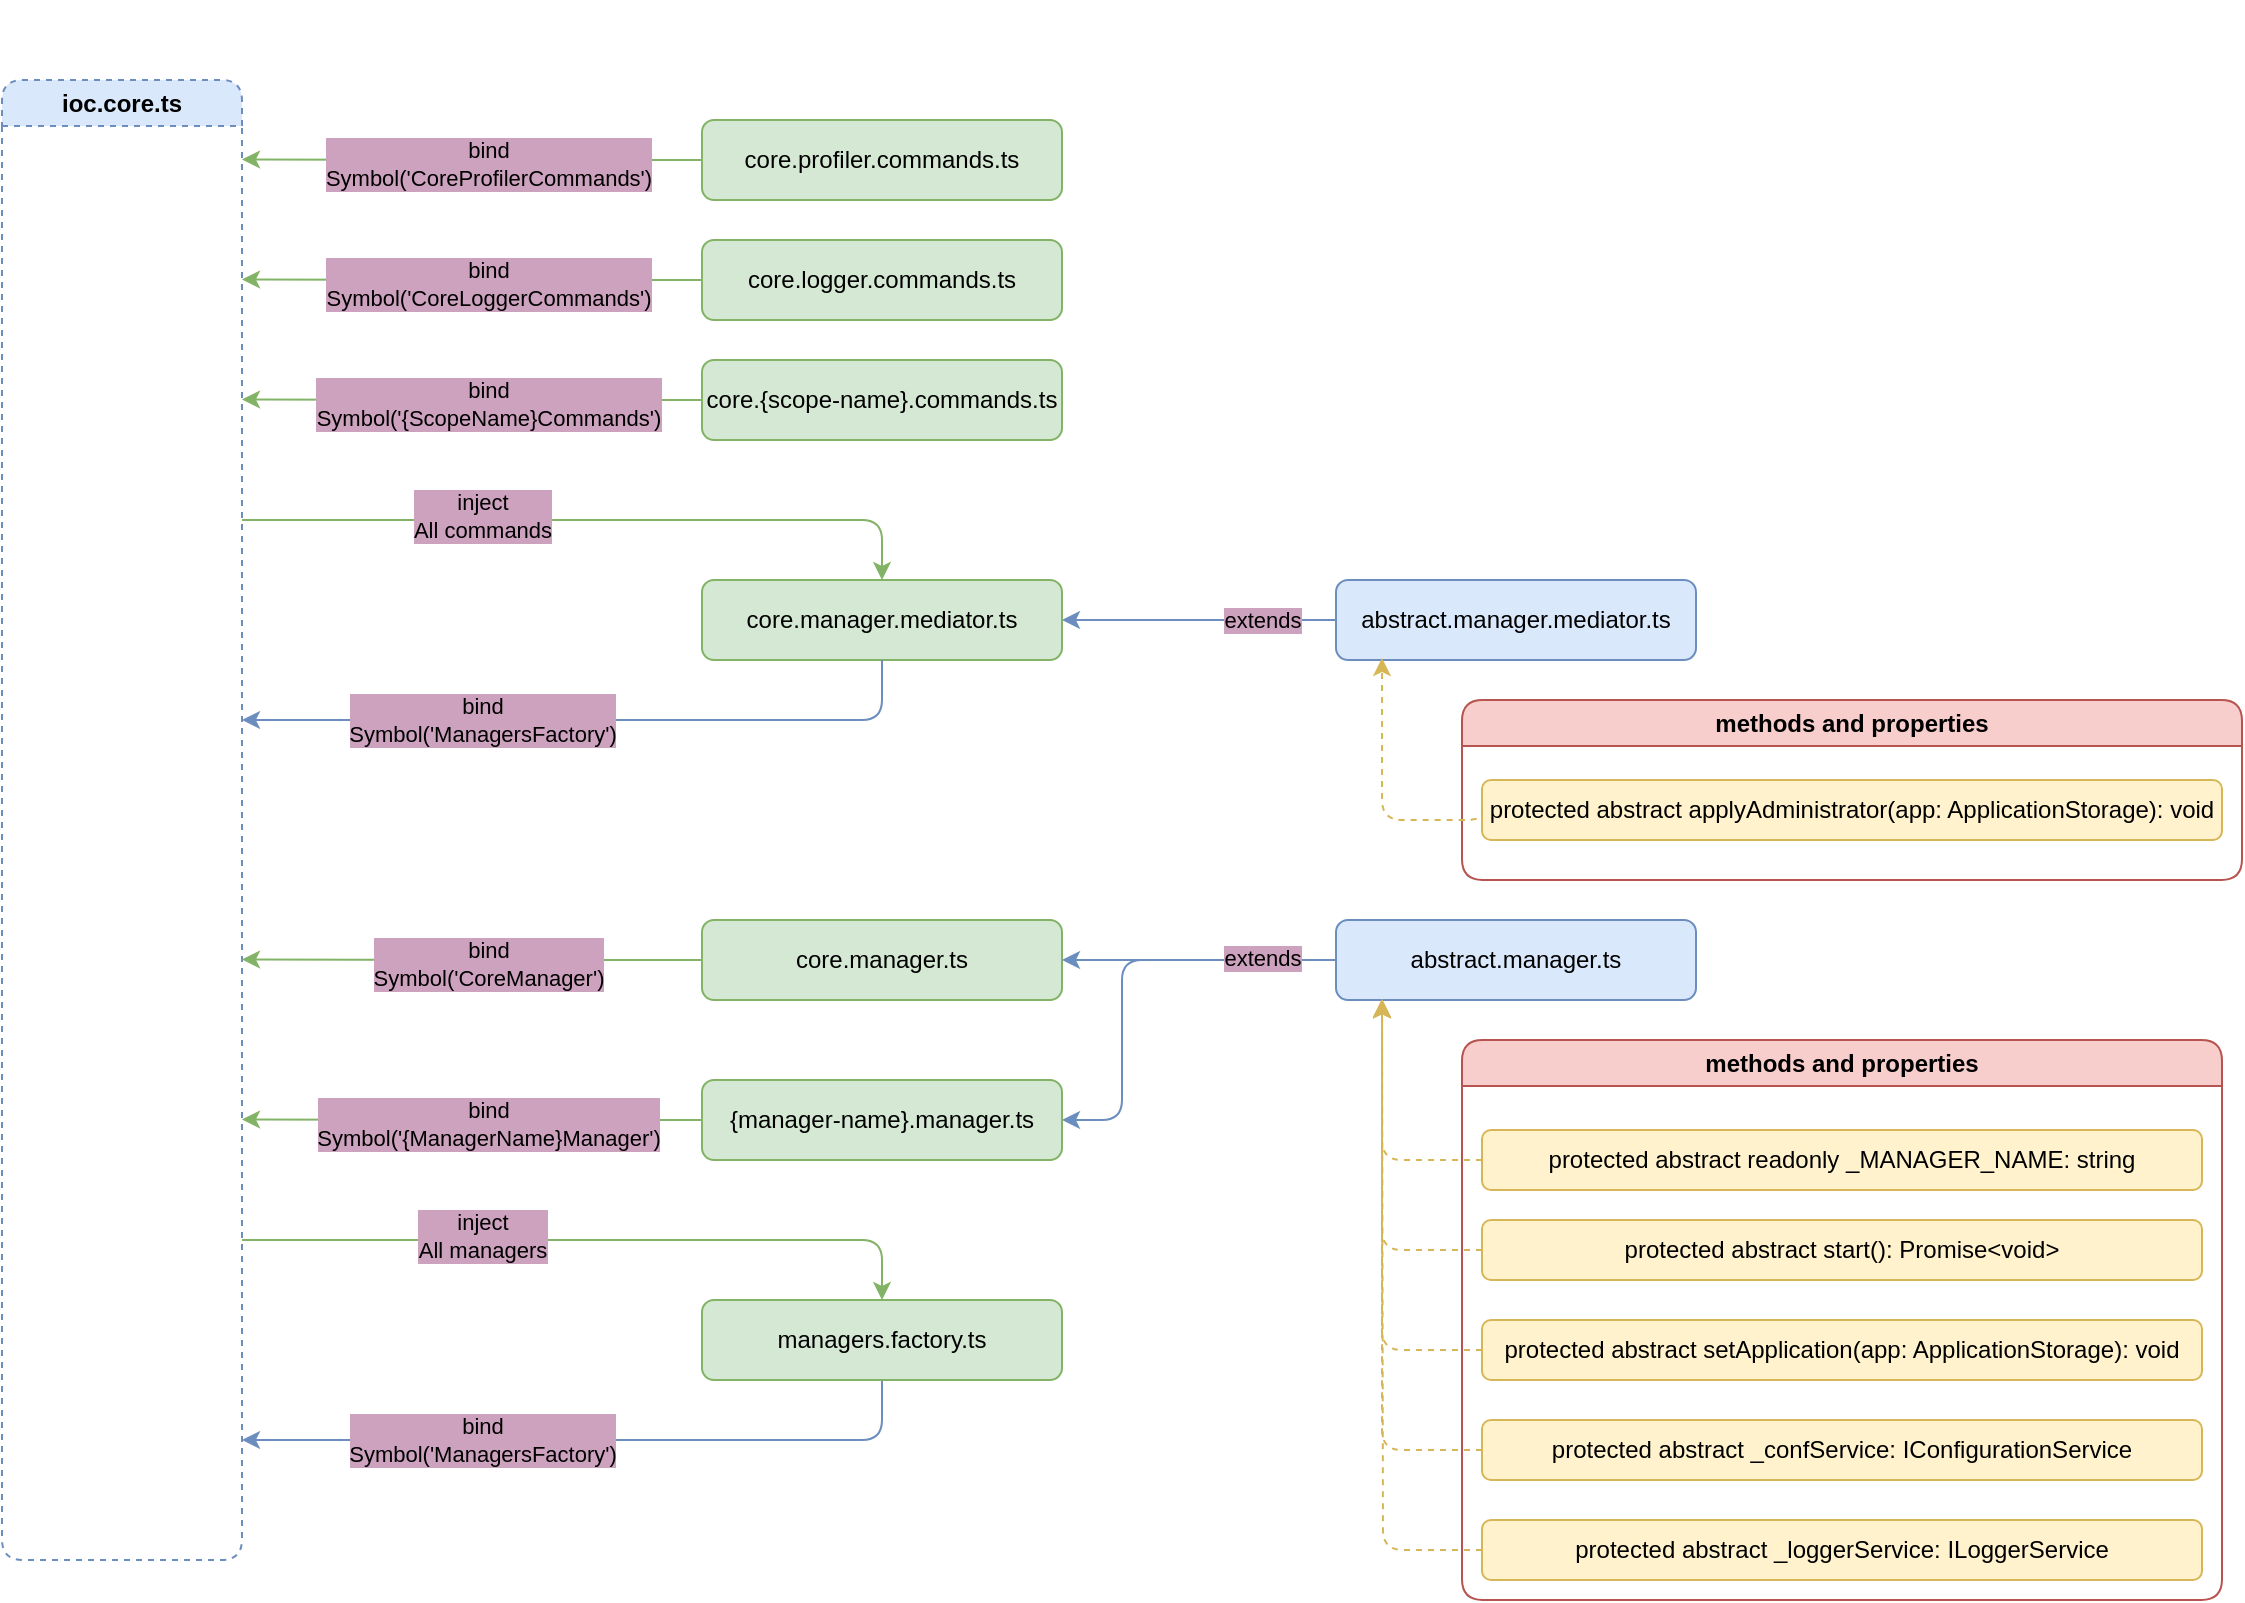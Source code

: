 <mxfile version="21.1.2" type="device">
  <diagram name="Страница 1" id="9Xc5u7ofYKPuOsVl6prk">
    <mxGraphModel dx="3033" dy="1175" grid="1" gridSize="10" guides="1" tooltips="1" connect="1" arrows="1" fold="1" page="1" pageScale="1" pageWidth="827" pageHeight="1169" math="0" shadow="0">
      <root>
        <mxCell id="0" />
        <mxCell id="1" parent="0" />
        <mxCell id="BQe-CCMixdXJj6wNmX5B-1" value="ioc.core.ts" style="swimlane;whiteSpace=wrap;html=1;rounded=1;dashed=1;fillColor=#dae8fc;strokeColor=#6c8ebf;" parent="1" vertex="1">
          <mxGeometry x="-20" y="60" width="120" height="740" as="geometry" />
        </mxCell>
        <mxCell id="BQe-CCMixdXJj6wNmX5B-5" style="edgeStyle=orthogonalEdgeStyle;rounded=0;orthogonalLoop=1;jettySize=auto;html=1;exitX=0;exitY=0.5;exitDx=0;exitDy=0;fillColor=#d5e8d4;strokeColor=#82b366;" parent="1" source="BQe-CCMixdXJj6wNmX5B-6" edge="1">
          <mxGeometry relative="1" as="geometry">
            <mxPoint x="100.0" y="499.714" as="targetPoint" />
          </mxGeometry>
        </mxCell>
        <mxCell id="BQe-CCMixdXJj6wNmX5B-6" value="core.manager.ts" style="rounded=1;whiteSpace=wrap;html=1;fillColor=#d5e8d4;strokeColor=#82b366;" parent="1" vertex="1">
          <mxGeometry x="330" y="480" width="180" height="40" as="geometry" />
        </mxCell>
        <mxCell id="BQe-CCMixdXJj6wNmX5B-10" value="bind&lt;br&gt;Symbol(&#39;CoreManager&#39;)" style="edgeLabel;html=1;align=center;verticalAlign=middle;resizable=0;points=[];labelBackgroundColor=#CDA2BE;" parent="1" vertex="1" connectable="0">
          <mxGeometry x="219.997" y="420" as="geometry">
            <mxPoint x="3" y="82" as="offset" />
          </mxGeometry>
        </mxCell>
        <mxCell id="BQe-CCMixdXJj6wNmX5B-12" style="edgeStyle=orthogonalEdgeStyle;rounded=1;orthogonalLoop=1;jettySize=auto;html=1;entryX=1;entryY=0.5;entryDx=0;entryDy=0;fillColor=#dae8fc;strokeColor=#6c8ebf;" parent="1" source="BQe-CCMixdXJj6wNmX5B-15" target="BQe-CCMixdXJj6wNmX5B-6" edge="1">
          <mxGeometry relative="1" as="geometry" />
        </mxCell>
        <mxCell id="3PKz2_B1ySC-uqAKX1qX-9" style="edgeStyle=orthogonalEdgeStyle;rounded=1;orthogonalLoop=1;jettySize=auto;html=1;entryX=1;entryY=0.5;entryDx=0;entryDy=0;fillColor=#dae8fc;strokeColor=#6c8ebf;" edge="1" parent="1" source="BQe-CCMixdXJj6wNmX5B-15" target="3PKz2_B1ySC-uqAKX1qX-7">
          <mxGeometry relative="1" as="geometry">
            <Array as="points">
              <mxPoint x="540" y="500" />
              <mxPoint x="540" y="580" />
            </Array>
          </mxGeometry>
        </mxCell>
        <mxCell id="3PKz2_B1ySC-uqAKX1qX-10" value="extends" style="edgeLabel;html=1;align=center;verticalAlign=middle;resizable=0;points=[];labelBackgroundColor=#CDA2BE;" vertex="1" connectable="0" parent="3PKz2_B1ySC-uqAKX1qX-9">
          <mxGeometry x="-0.654" y="-1" relative="1" as="geometry">
            <mxPoint as="offset" />
          </mxGeometry>
        </mxCell>
        <mxCell id="BQe-CCMixdXJj6wNmX5B-15" value="abstract.manager.ts" style="rounded=1;whiteSpace=wrap;html=1;fillColor=#dae8fc;strokeColor=#6c8ebf;" parent="1" vertex="1">
          <mxGeometry x="647" y="480" width="180" height="40" as="geometry" />
        </mxCell>
        <mxCell id="BQe-CCMixdXJj6wNmX5B-16" value="methods and properties" style="swimlane;whiteSpace=wrap;html=1;fillColor=#f8cecc;strokeColor=#b85450;rounded=1;" parent="1" vertex="1">
          <mxGeometry x="710" y="540" width="380" height="280" as="geometry" />
        </mxCell>
        <mxCell id="BQe-CCMixdXJj6wNmX5B-17" value="protected abstract readonly&amp;nbsp;_MANAGER_NAME: string" style="rounded=1;whiteSpace=wrap;html=1;fillColor=#fff2cc;strokeColor=#d6b656;" parent="BQe-CCMixdXJj6wNmX5B-16" vertex="1">
          <mxGeometry x="10" y="45" width="360" height="30" as="geometry" />
        </mxCell>
        <mxCell id="BQe-CCMixdXJj6wNmX5B-18" value="protected abstract start(): Promise&amp;lt;void&amp;gt;" style="rounded=1;whiteSpace=wrap;html=1;fillColor=#fff2cc;strokeColor=#d6b656;" parent="BQe-CCMixdXJj6wNmX5B-16" vertex="1">
          <mxGeometry x="10" y="90" width="360" height="30" as="geometry" />
        </mxCell>
        <mxCell id="BQe-CCMixdXJj6wNmX5B-24" value="protected abstract setApplication(app: ApplicationStorage): void" style="rounded=1;whiteSpace=wrap;html=1;fillColor=#fff2cc;strokeColor=#d6b656;" parent="BQe-CCMixdXJj6wNmX5B-16" vertex="1">
          <mxGeometry x="10" y="140" width="360" height="30" as="geometry" />
        </mxCell>
        <mxCell id="3PKz2_B1ySC-uqAKX1qX-1" value="protected abstract _confService: IConfigurationService" style="rounded=1;whiteSpace=wrap;html=1;fillColor=#fff2cc;strokeColor=#d6b656;" vertex="1" parent="BQe-CCMixdXJj6wNmX5B-16">
          <mxGeometry x="10" y="190" width="360" height="30" as="geometry" />
        </mxCell>
        <mxCell id="3PKz2_B1ySC-uqAKX1qX-5" value="protected abstract _loggerService: ILoggerService" style="rounded=1;whiteSpace=wrap;html=1;fillColor=#fff2cc;strokeColor=#d6b656;" vertex="1" parent="BQe-CCMixdXJj6wNmX5B-16">
          <mxGeometry x="10" y="240" width="360" height="30" as="geometry" />
        </mxCell>
        <mxCell id="BQe-CCMixdXJj6wNmX5B-19" style="edgeStyle=orthogonalEdgeStyle;rounded=1;orthogonalLoop=1;jettySize=auto;html=1;exitX=0;exitY=0.5;exitDx=0;exitDy=0;fillColor=#fff2cc;strokeColor=#d6b656;dashed=1;entryX=0.128;entryY=0.985;entryDx=0;entryDy=0;entryPerimeter=0;" parent="1" source="BQe-CCMixdXJj6wNmX5B-17" target="BQe-CCMixdXJj6wNmX5B-15" edge="1">
          <mxGeometry relative="1" as="geometry">
            <mxPoint x="670" y="530" as="targetPoint" />
            <Array as="points">
              <mxPoint x="670" y="600" />
              <mxPoint x="670" y="519" />
            </Array>
          </mxGeometry>
        </mxCell>
        <mxCell id="BQe-CCMixdXJj6wNmX5B-20" style="edgeStyle=orthogonalEdgeStyle;rounded=1;orthogonalLoop=1;jettySize=auto;html=1;exitX=0;exitY=0.5;exitDx=0;exitDy=0;fillColor=#fff2cc;strokeColor=#d6b656;dashed=1;" parent="1" source="BQe-CCMixdXJj6wNmX5B-18" target="BQe-CCMixdXJj6wNmX5B-15" edge="1">
          <mxGeometry relative="1" as="geometry">
            <mxPoint x="696" y="520" as="targetPoint" />
            <Array as="points">
              <mxPoint x="670" y="645" />
            </Array>
          </mxGeometry>
        </mxCell>
        <mxCell id="BQe-CCMixdXJj6wNmX5B-25" style="edgeStyle=orthogonalEdgeStyle;rounded=1;orthogonalLoop=1;jettySize=auto;html=1;entryX=0.128;entryY=1;entryDx=0;entryDy=0;entryPerimeter=0;exitX=0;exitY=0.5;exitDx=0;exitDy=0;fillColor=#fff2cc;strokeColor=#d6b656;dashed=1;" parent="1" source="BQe-CCMixdXJj6wNmX5B-24" target="BQe-CCMixdXJj6wNmX5B-15" edge="1">
          <mxGeometry relative="1" as="geometry" />
        </mxCell>
        <mxCell id="BQe-CCMixdXJj6wNmX5B-32" style="edgeStyle=orthogonalEdgeStyle;rounded=1;orthogonalLoop=1;jettySize=auto;html=1;entryX=0.5;entryY=0;entryDx=0;entryDy=0;fillColor=#d5e8d4;strokeColor=#82b366;" parent="1" target="BQe-CCMixdXJj6wNmX5B-36" edge="1">
          <mxGeometry relative="1" as="geometry">
            <mxPoint x="100" y="640" as="sourcePoint" />
            <Array as="points">
              <mxPoint x="100" y="640" />
              <mxPoint x="420" y="640" />
            </Array>
          </mxGeometry>
        </mxCell>
        <mxCell id="BQe-CCMixdXJj6wNmX5B-33" value="inject&lt;br&gt;All managers" style="edgeLabel;html=1;align=center;verticalAlign=middle;resizable=0;points=[];labelBackgroundColor=#CDA2BE;" parent="BQe-CCMixdXJj6wNmX5B-32" vertex="1" connectable="0">
          <mxGeometry x="-0.187" y="2" relative="1" as="geometry">
            <mxPoint x="-23" as="offset" />
          </mxGeometry>
        </mxCell>
        <mxCell id="BQe-CCMixdXJj6wNmX5B-34" style="edgeStyle=orthogonalEdgeStyle;rounded=1;orthogonalLoop=1;jettySize=auto;html=1;exitX=0.5;exitY=1;exitDx=0;exitDy=0;fillColor=#dae8fc;strokeColor=#6c8ebf;" parent="1" source="BQe-CCMixdXJj6wNmX5B-36" edge="1">
          <mxGeometry relative="1" as="geometry">
            <mxPoint x="100" y="740" as="targetPoint" />
            <Array as="points">
              <mxPoint x="420" y="740" />
              <mxPoint x="100" y="740" />
            </Array>
          </mxGeometry>
        </mxCell>
        <mxCell id="BQe-CCMixdXJj6wNmX5B-35" value="bind&lt;br&gt;Symbol(&#39;ManagersFactory&#39;)" style="edgeLabel;html=1;align=center;verticalAlign=middle;resizable=0;points=[];labelBackgroundColor=#CDA2BE;" parent="BQe-CCMixdXJj6wNmX5B-34" vertex="1" connectable="0">
          <mxGeometry x="0.337" y="4" relative="1" as="geometry">
            <mxPoint x="4" y="-4" as="offset" />
          </mxGeometry>
        </mxCell>
        <mxCell id="BQe-CCMixdXJj6wNmX5B-36" value="managers.factory.ts" style="rounded=1;whiteSpace=wrap;html=1;fillColor=#d5e8d4;strokeColor=#82b366;" parent="1" vertex="1">
          <mxGeometry x="330" y="670" width="180" height="40" as="geometry" />
        </mxCell>
        <mxCell id="3PKz2_B1ySC-uqAKX1qX-26" style="edgeStyle=orthogonalEdgeStyle;rounded=1;orthogonalLoop=1;jettySize=auto;html=1;entryX=0.128;entryY=1.004;entryDx=0;entryDy=0;entryPerimeter=0;exitX=0;exitY=0.5;exitDx=0;exitDy=0;fillColor=#fff2cc;strokeColor=#d6b656;dashed=1;" edge="1" parent="1" source="3PKz2_B1ySC-uqAKX1qX-1" target="BQe-CCMixdXJj6wNmX5B-15">
          <mxGeometry relative="1" as="geometry" />
        </mxCell>
        <mxCell id="3PKz2_B1ySC-uqAKX1qX-27" style="edgeStyle=orthogonalEdgeStyle;rounded=1;orthogonalLoop=1;jettySize=auto;html=1;exitX=0;exitY=0.5;exitDx=0;exitDy=0;fillColor=#fff2cc;strokeColor=#d6b656;dashed=1;" edge="1" parent="1" source="3PKz2_B1ySC-uqAKX1qX-5">
          <mxGeometry relative="1" as="geometry">
            <mxPoint x="670" y="520" as="targetPoint" />
          </mxGeometry>
        </mxCell>
        <mxCell id="3PKz2_B1ySC-uqAKX1qX-6" style="edgeStyle=orthogonalEdgeStyle;rounded=0;orthogonalLoop=1;jettySize=auto;html=1;exitX=0;exitY=0.5;exitDx=0;exitDy=0;fillColor=#d5e8d4;strokeColor=#82b366;" edge="1" parent="1" source="3PKz2_B1ySC-uqAKX1qX-7">
          <mxGeometry relative="1" as="geometry">
            <mxPoint x="100.0" y="579.714" as="targetPoint" />
          </mxGeometry>
        </mxCell>
        <mxCell id="3PKz2_B1ySC-uqAKX1qX-7" value="{manager-name}.manager.ts" style="rounded=1;whiteSpace=wrap;html=1;fillColor=#d5e8d4;strokeColor=#82b366;" vertex="1" parent="1">
          <mxGeometry x="330" y="560" width="180" height="40" as="geometry" />
        </mxCell>
        <mxCell id="3PKz2_B1ySC-uqAKX1qX-8" value="bind&lt;br&gt;Symbol(&#39;{ManagerName}Manager&#39;)" style="edgeLabel;html=1;align=center;verticalAlign=middle;resizable=0;points=[];labelBackgroundColor=#CDA2BE;" vertex="1" connectable="0" parent="1">
          <mxGeometry x="219.997" y="500" as="geometry">
            <mxPoint x="3" y="82" as="offset" />
          </mxGeometry>
        </mxCell>
        <mxCell id="3PKz2_B1ySC-uqAKX1qX-12" value="core.manager.mediator.ts" style="rounded=1;whiteSpace=wrap;html=1;fillColor=#d5e8d4;strokeColor=#82b366;" vertex="1" parent="1">
          <mxGeometry x="330" y="310" width="180" height="40" as="geometry" />
        </mxCell>
        <mxCell id="3PKz2_B1ySC-uqAKX1qX-14" style="edgeStyle=orthogonalEdgeStyle;rounded=1;orthogonalLoop=1;jettySize=auto;html=1;entryX=1;entryY=0.5;entryDx=0;entryDy=0;fillColor=#dae8fc;strokeColor=#6c8ebf;" edge="1" parent="1" source="3PKz2_B1ySC-uqAKX1qX-15" target="3PKz2_B1ySC-uqAKX1qX-12">
          <mxGeometry relative="1" as="geometry" />
        </mxCell>
        <mxCell id="3PKz2_B1ySC-uqAKX1qX-15" value="abstract.manager.mediator.ts" style="rounded=1;whiteSpace=wrap;html=1;fillColor=#dae8fc;strokeColor=#6c8ebf;" vertex="1" parent="1">
          <mxGeometry x="647" y="310" width="180" height="40" as="geometry" />
        </mxCell>
        <mxCell id="3PKz2_B1ySC-uqAKX1qX-16" value="methods and properties" style="swimlane;whiteSpace=wrap;html=1;fillColor=#f8cecc;strokeColor=#b85450;rounded=1;" vertex="1" parent="1">
          <mxGeometry x="710" y="370" width="390" height="90" as="geometry" />
        </mxCell>
        <mxCell id="3PKz2_B1ySC-uqAKX1qX-17" value="protected abstract applyAdministrator(app: ApplicationStorage): void" style="rounded=1;whiteSpace=wrap;html=1;fillColor=#fff2cc;strokeColor=#d6b656;" vertex="1" parent="3PKz2_B1ySC-uqAKX1qX-16">
          <mxGeometry x="10" y="40" width="370" height="30" as="geometry" />
        </mxCell>
        <mxCell id="3PKz2_B1ySC-uqAKX1qX-20" style="edgeStyle=orthogonalEdgeStyle;rounded=1;orthogonalLoop=1;jettySize=auto;html=1;exitX=0;exitY=0.5;exitDx=0;exitDy=0;fillColor=#fff2cc;strokeColor=#d6b656;dashed=1;entryX=0.125;entryY=0.975;entryDx=0;entryDy=0;entryPerimeter=0;" edge="1" parent="1" source="3PKz2_B1ySC-uqAKX1qX-17" target="3PKz2_B1ySC-uqAKX1qX-15">
          <mxGeometry relative="1" as="geometry">
            <mxPoint x="670" y="360" as="targetPoint" />
            <Array as="points">
              <mxPoint x="670" y="430" />
              <mxPoint x="670" y="349" />
            </Array>
          </mxGeometry>
        </mxCell>
        <mxCell id="3PKz2_B1ySC-uqAKX1qX-28" value="extends" style="edgeLabel;html=1;align=center;verticalAlign=middle;resizable=0;points=[];labelBackgroundColor=#CDA2BE;" vertex="1" connectable="0" parent="1">
          <mxGeometry x="610.0" y="330" as="geometry" />
        </mxCell>
        <mxCell id="3PKz2_B1ySC-uqAKX1qX-29" style="edgeStyle=orthogonalEdgeStyle;rounded=1;orthogonalLoop=1;jettySize=auto;html=1;entryX=0.5;entryY=0;entryDx=0;entryDy=0;fillColor=#d5e8d4;strokeColor=#82b366;" edge="1" parent="1">
          <mxGeometry relative="1" as="geometry">
            <mxPoint x="100" y="280" as="sourcePoint" />
            <Array as="points">
              <mxPoint x="100" y="280" />
              <mxPoint x="420" y="280" />
            </Array>
            <mxPoint x="420" y="310" as="targetPoint" />
          </mxGeometry>
        </mxCell>
        <mxCell id="3PKz2_B1ySC-uqAKX1qX-30" value="inject&lt;br&gt;All commands" style="edgeLabel;html=1;align=center;verticalAlign=middle;resizable=0;points=[];labelBackgroundColor=#CDA2BE;" vertex="1" connectable="0" parent="3PKz2_B1ySC-uqAKX1qX-29">
          <mxGeometry x="-0.187" y="2" relative="1" as="geometry">
            <mxPoint x="-23" as="offset" />
          </mxGeometry>
        </mxCell>
        <mxCell id="3PKz2_B1ySC-uqAKX1qX-31" style="edgeStyle=orthogonalEdgeStyle;rounded=1;orthogonalLoop=1;jettySize=auto;html=1;exitX=0.5;exitY=1;exitDx=0;exitDy=0;fillColor=#dae8fc;strokeColor=#6c8ebf;" edge="1" parent="1">
          <mxGeometry relative="1" as="geometry">
            <mxPoint x="100" y="380" as="targetPoint" />
            <Array as="points">
              <mxPoint x="420" y="380" />
              <mxPoint x="100" y="380" />
            </Array>
            <mxPoint x="420" y="350" as="sourcePoint" />
          </mxGeometry>
        </mxCell>
        <mxCell id="3PKz2_B1ySC-uqAKX1qX-32" value="bind&lt;br&gt;Symbol(&#39;ManagersFactory&#39;)" style="edgeLabel;html=1;align=center;verticalAlign=middle;resizable=0;points=[];labelBackgroundColor=#CDA2BE;" vertex="1" connectable="0" parent="3PKz2_B1ySC-uqAKX1qX-31">
          <mxGeometry x="0.337" y="4" relative="1" as="geometry">
            <mxPoint x="4" y="-4" as="offset" />
          </mxGeometry>
        </mxCell>
        <mxCell id="3PKz2_B1ySC-uqAKX1qX-34" style="edgeStyle=orthogonalEdgeStyle;rounded=0;orthogonalLoop=1;jettySize=auto;html=1;exitX=0;exitY=0.5;exitDx=0;exitDy=0;fillColor=#d5e8d4;strokeColor=#82b366;" edge="1" parent="1" source="3PKz2_B1ySC-uqAKX1qX-35">
          <mxGeometry relative="1" as="geometry">
            <mxPoint x="100.0" y="219.714" as="targetPoint" />
          </mxGeometry>
        </mxCell>
        <mxCell id="3PKz2_B1ySC-uqAKX1qX-35" value="core.{scope-name}.commands.ts" style="rounded=1;whiteSpace=wrap;html=1;fillColor=#d5e8d4;strokeColor=#82b366;" vertex="1" parent="1">
          <mxGeometry x="330" y="200" width="180" height="40" as="geometry" />
        </mxCell>
        <mxCell id="3PKz2_B1ySC-uqAKX1qX-36" value="bind&lt;br&gt;Symbol(&#39;{ScopeName}Commands&#39;)" style="edgeLabel;html=1;align=center;verticalAlign=middle;resizable=0;points=[];labelBackgroundColor=#CDA2BE;" vertex="1" connectable="0" parent="1">
          <mxGeometry x="219.997" y="140" as="geometry">
            <mxPoint x="3" y="82" as="offset" />
          </mxGeometry>
        </mxCell>
        <mxCell id="3PKz2_B1ySC-uqAKX1qX-37" style="edgeStyle=orthogonalEdgeStyle;rounded=0;orthogonalLoop=1;jettySize=auto;html=1;exitX=0;exitY=0.5;exitDx=0;exitDy=0;fillColor=#d5e8d4;strokeColor=#82b366;" edge="1" parent="1" source="3PKz2_B1ySC-uqAKX1qX-38">
          <mxGeometry relative="1" as="geometry">
            <mxPoint x="100.0" y="159.714" as="targetPoint" />
          </mxGeometry>
        </mxCell>
        <mxCell id="3PKz2_B1ySC-uqAKX1qX-38" value="core.logger.commands.ts" style="rounded=1;whiteSpace=wrap;html=1;fillColor=#d5e8d4;strokeColor=#82b366;" vertex="1" parent="1">
          <mxGeometry x="330" y="140" width="180" height="40" as="geometry" />
        </mxCell>
        <mxCell id="3PKz2_B1ySC-uqAKX1qX-39" style="edgeStyle=orthogonalEdgeStyle;rounded=0;orthogonalLoop=1;jettySize=auto;html=1;exitX=0;exitY=0.5;exitDx=0;exitDy=0;fillColor=#d5e8d4;strokeColor=#82b366;" edge="1" parent="1" source="3PKz2_B1ySC-uqAKX1qX-40">
          <mxGeometry relative="1" as="geometry">
            <mxPoint x="100.0" y="99.714" as="targetPoint" />
          </mxGeometry>
        </mxCell>
        <mxCell id="3PKz2_B1ySC-uqAKX1qX-40" value="core.profiler.commands.ts" style="rounded=1;whiteSpace=wrap;html=1;fillColor=#d5e8d4;strokeColor=#82b366;" vertex="1" parent="1">
          <mxGeometry x="330" y="80" width="180" height="40" as="geometry" />
        </mxCell>
        <mxCell id="3PKz2_B1ySC-uqAKX1qX-41" value="bind&lt;br&gt;Symbol(&#39;CoreLoggerCommands&#39;)" style="edgeLabel;html=1;align=center;verticalAlign=middle;resizable=0;points=[];labelBackgroundColor=#CDA2BE;" vertex="1" connectable="0" parent="1">
          <mxGeometry x="219.997" y="80" as="geometry">
            <mxPoint x="3" y="82" as="offset" />
          </mxGeometry>
        </mxCell>
        <mxCell id="3PKz2_B1ySC-uqAKX1qX-42" value="bind&lt;br&gt;Symbol(&#39;CoreProfilerCommands&#39;)" style="edgeLabel;html=1;align=center;verticalAlign=middle;resizable=0;points=[];labelBackgroundColor=#CDA2BE;" vertex="1" connectable="0" parent="1">
          <mxGeometry x="219.997" y="20" as="geometry">
            <mxPoint x="3" y="82" as="offset" />
          </mxGeometry>
        </mxCell>
      </root>
    </mxGraphModel>
  </diagram>
</mxfile>

